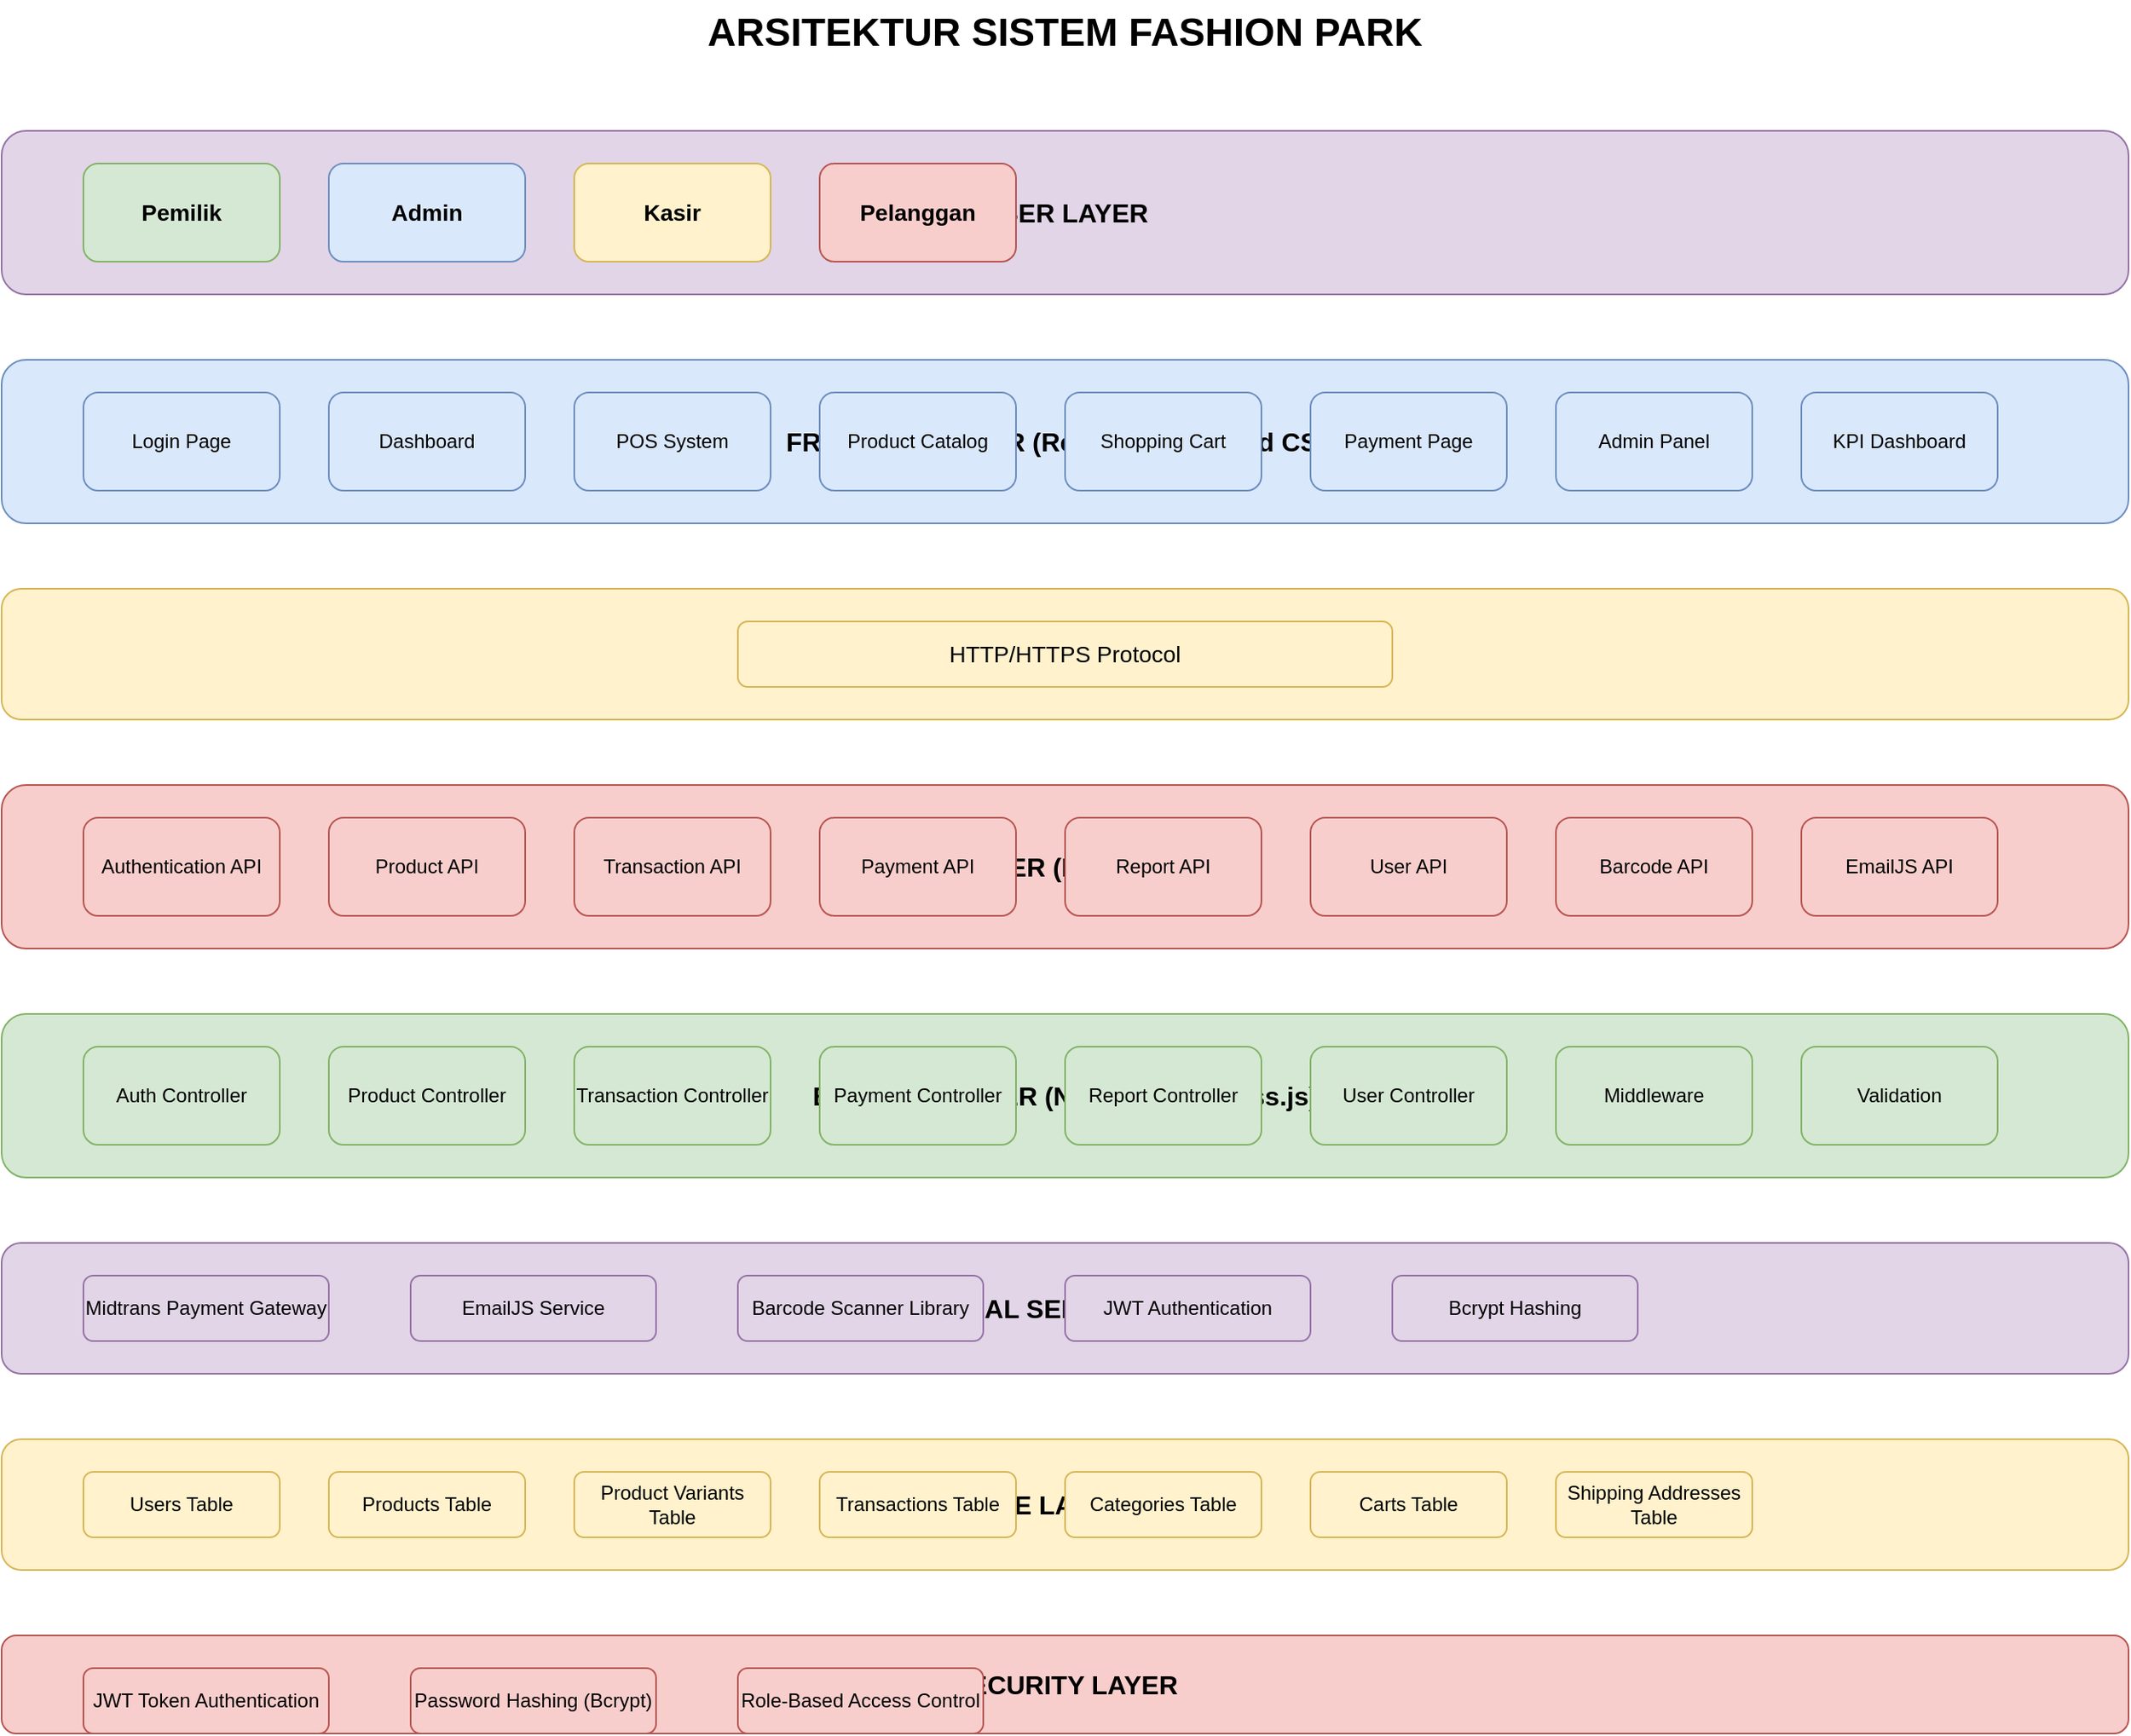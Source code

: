 <?xml version="1.0" encoding="UTF-8"?>
<mxfile version="22.1.16" type="device">
  <diagram name="Architecture Diagram" id="architecture-diagram">
    <mxGraphModel dx="1422" dy="794" grid="1" gridSize="10" guides="1" tooltips="1" connect="1" arrows="1" fold="1" page="1" pageScale="1" pageWidth="1400" pageHeight="1000" math="0" shadow="0">
      <root>
        <mxCell id="0" />
        <mxCell id="1" parent="0" />
        
        <!-- Title -->
        <mxCell id="title" value="ARSITEKTUR SISTEM FASHION PARK" style="text;html=1;strokeColor=none;fillColor=none;align=center;verticalAlign=middle;whiteSpace=wrap;rounded=0;fontSize=24;fontStyle=1;" vertex="1" parent="1">
          <mxGeometry x="400" y="20" width="600" height="40" as="geometry" />
        </mxCell>
        
        <!-- User Layer -->
        <mxCell id="user_layer" value="USER LAYER" style="rounded=1;whiteSpace=wrap;html=1;fillColor=#e1d5e7;strokeColor=#9673a6;fontSize=16;fontStyle=1;" vertex="1" parent="1">
          <mxGeometry x="50" y="100" width="1300" height="100" as="geometry" />
        </mxCell>
        
        <!-- Users -->
        <mxCell id="pemilik" value="Pemilik" style="rounded=1;whiteSpace=wrap;html=1;fillColor=#d5e8d4;strokeColor=#82b366;fontSize=14;fontStyle=1;" vertex="1" parent="1">
          <mxGeometry x="100" y="120" width="120" height="60" as="geometry" />
        </mxCell>
        
        <mxCell id="admin" value="Admin" style="rounded=1;whiteSpace=wrap;html=1;fillColor=#dae8fc;strokeColor=#6c8ebf;fontSize=14;fontStyle=1;" vertex="1" parent="1">
          <mxGeometry x="250" y="120" width="120" height="60" as="geometry" />
        </mxCell>
        
        <mxCell id="kasir" value="Kasir" style="rounded=1;whiteSpace=wrap;html=1;fillColor=#fff2cc;strokeColor=#d6b656;fontSize=14;fontStyle=1;" vertex="1" parent="1">
          <mxGeometry x="400" y="120" width="120" height="60" as="geometry" />
        </mxCell>
        
        <mxCell id="pelanggan" value="Pelanggan" style="rounded=1;whiteSpace=wrap;html=1;fillColor=#f8cecc;strokeColor=#b85450;fontSize=14;fontStyle=1;" vertex="1" parent="1">
          <mxGeometry x="550" y="120" width="120" height="60" as="geometry" />
        </mxCell>
        
        <!-- Frontend Layer -->
        <mxCell id="frontend_layer" value="FRONTEND LAYER (React.js + Tailwind CSS)" style="rounded=1;whiteSpace=wrap;html=1;fillColor=#dae8fc;strokeColor=#6c8ebf;fontSize=16;fontStyle=1;" vertex="1" parent="1">
          <mxGeometry x="50" y="240" width="1300" height="100" as="geometry" />
        </mxCell>
        
        <!-- Frontend Components -->
        <mxCell id="login_page" value="Login Page" style="rounded=1;whiteSpace=wrap;html=1;fillColor=#dae8fc;strokeColor=#6c8ebf;fontSize=12;" vertex="1" parent="1">
          <mxGeometry x="100" y="260" width="120" height="60" as="geometry" />
        </mxCell>
        
        <mxCell id="dashboard" value="Dashboard" style="rounded=1;whiteSpace=wrap;html=1;fillColor=#dae8fc;strokeColor=#6c8ebf;fontSize=12;" vertex="1" parent="1">
          <mxGeometry x="250" y="260" width="120" height="60" as="geometry" />
        </mxCell>
        
        <mxCell id="pos_system" value="POS System" style="rounded=1;whiteSpace=wrap;html=1;fillColor=#dae8fc;strokeColor=#6c8ebf;fontSize=12;" vertex="1" parent="1">
          <mxGeometry x="400" y="260" width="120" height="60" as="geometry" />
        </mxCell>
        
        <mxCell id="catalog" value="Product Catalog" style="rounded=1;whiteSpace=wrap;html=1;fillColor=#dae8fc;strokeColor=#6c8ebf;fontSize=12;" vertex="1" parent="1">
          <mxGeometry x="550" y="260" width="120" height="60" as="geometry" />
        </mxCell>
        
        <mxCell id="shopping_cart" value="Shopping Cart" style="rounded=1;whiteSpace=wrap;html=1;fillColor=#dae8fc;strokeColor=#6c8ebf;fontSize=12;" vertex="1" parent="1">
          <mxGeometry x="700" y="260" width="120" height="60" as="geometry" />
        </mxCell>
        
        <mxCell id="payment_page" value="Payment Page" style="rounded=1;whiteSpace=wrap;html=1;fillColor=#dae8fc;strokeColor=#6c8ebf;fontSize=12;" vertex="1" parent="1">
          <mxGeometry x="850" y="260" width="120" height="60" as="geometry" />
        </mxCell>
        
        <mxCell id="admin_panel" value="Admin Panel" style="rounded=1;whiteSpace=wrap;html=1;fillColor=#dae8fc;strokeColor=#6c8ebf;fontSize=12;" vertex="1" parent="1">
          <mxGeometry x="1000" y="260" width="120" height="60" as="geometry" />
        </mxCell>
        
        <mxCell id="kpi_dashboard" value="KPI Dashboard" style="rounded=1;whiteSpace=wrap;html=1;fillColor=#dae8fc;strokeColor=#6c8ebf;fontSize=12;" vertex="1" parent="1">
          <mxGeometry x="1150" y="260" width="120" height="60" as="geometry" />
        </mxCell>
        
        <!-- Internet Layer -->
        <mxCell id="internet_layer" value="INTERNET / NETWORK LAYER" style="rounded=1;whiteSpace=wrap;html=1;fillColor=#fff2cc;strokeColor=#d6b656;fontSize=16;fontStyle=1;" vertex="1" parent="1">
          <mxGeometry x="50" y="380" width="1300" height="80" as="geometry" />
        </mxCell>
        
        <mxCell id="internet" value="HTTP/HTTPS Protocol" style="rounded=1;whiteSpace=wrap;html=1;fillColor=#fff2cc;strokeColor=#d6b656;fontSize=14;" vertex="1" parent="1">
          <mxGeometry x="500" y="400" width="400" height="40" as="geometry" />
        </mxCell>
        
        <!-- API Layer -->
        <mxCell id="api_layer" value="API LAYER (RESTful API)" style="rounded=1;whiteSpace=wrap;html=1;fillColor=#f8cecc;strokeColor=#b85450;fontSize=16;fontStyle=1;" vertex="1" parent="1">
          <mxGeometry x="50" y="500" width="1300" height="100" as="geometry" />
        </mxCell>
        
        <!-- API Endpoints -->
        <mxCell id="auth_api" value="Authentication API" style="rounded=1;whiteSpace=wrap;html=1;fillColor=#f8cecc;strokeColor=#b85450;fontSize=12;" vertex="1" parent="1">
          <mxGeometry x="100" y="520" width="120" height="60" as="geometry" />
        </mxCell>
        
        <mxCell id="product_api" value="Product API" style="rounded=1;whiteSpace=wrap;html=1;fillColor=#f8cecc;strokeColor=#b85450;fontSize=12;" vertex="1" parent="1">
          <mxGeometry x="250" y="520" width="120" height="60" as="geometry" />
        </mxCell>
        
        <mxCell id="transaction_api" value="Transaction API" style="rounded=1;whiteSpace=wrap;html=1;fillColor=#f8cecc;strokeColor=#b85450;fontSize=12;" vertex="1" parent="1">
          <mxGeometry x="400" y="520" width="120" height="60" as="geometry" />
        </mxCell>
        
        <mxCell id="payment_api" value="Payment API" style="rounded=1;whiteSpace=wrap;html=1;fillColor=#f8cecc;strokeColor=#b85450;fontSize=12;" vertex="1" parent="1">
          <mxGeometry x="550" y="520" width="120" height="60" as="geometry" />
        </mxCell>
        
        <mxCell id="report_api" value="Report API" style="rounded=1;whiteSpace=wrap;html=1;fillColor=#f8cecc;strokeColor=#b85450;fontSize=12;" vertex="1" parent="1">
          <mxGeometry x="700" y="520" width="120" height="60" as="geometry" />
        </mxCell>
        
        <mxCell id="user_api" value="User API" style="rounded=1;whiteSpace=wrap;html=1;fillColor=#f8cecc;strokeColor=#b85450;fontSize=12;" vertex="1" parent="1">
          <mxGeometry x="850" y="520" width="120" height="60" as="geometry" />
        </mxCell>
        
        <mxCell id="barcode_api" value="Barcode API" style="rounded=1;whiteSpace=wrap;html=1;fillColor=#f8cecc;strokeColor=#b85450;fontSize=12;" vertex="1" parent="1">
          <mxGeometry x="1000" y="520" width="120" height="60" as="geometry" />
        </mxCell>
        
        <mxCell id="emailjs_api" value="EmailJS API" style="rounded=1;whiteSpace=wrap;html=1;fillColor=#f8cecc;strokeColor=#b85450;fontSize=12;" vertex="1" parent="1">
          <mxGeometry x="1150" y="520" width="120" height="60" as="geometry" />
        </mxCell>
        
        <!-- Backend Layer -->
        <mxCell id="backend_layer" value="BACKEND LAYER (Node.js + Express.js)" style="rounded=1;whiteSpace=wrap;html=1;fillColor=#d5e8d4;strokeColor=#82b366;fontSize=16;fontStyle=1;" vertex="1" parent="1">
          <mxGeometry x="50" y="640" width="1300" height="100" as="geometry" />
        </mxCell>
        
        <!-- Backend Components -->
        <mxCell id="auth_controller" value="Auth Controller" style="rounded=1;whiteSpace=wrap;html=1;fillColor=#d5e8d4;strokeColor=#82b366;fontSize=12;" vertex="1" parent="1">
          <mxGeometry x="100" y="660" width="120" height="60" as="geometry" />
        </mxCell>
        
        <mxCell id="product_controller" value="Product Controller" style="rounded=1;whiteSpace=wrap;html=1;fillColor=#d5e8d4;strokeColor=#82b366;fontSize=12;" vertex="1" parent="1">
          <mxGeometry x="250" y="660" width="120" height="60" as="geometry" />
        </mxCell>
        
        <mxCell id="transaction_controller" value="Transaction Controller" style="rounded=1;whiteSpace=wrap;html=1;fillColor=#d5e8d4;strokeColor=#82b366;fontSize=12;" vertex="1" parent="1">
          <mxGeometry x="400" y="660" width="120" height="60" as="geometry" />
        </mxCell>
        
        <mxCell id="payment_controller" value="Payment Controller" style="rounded=1;whiteSpace=wrap;html=1;fillColor=#d5e8d4;strokeColor=#82b366;fontSize=12;" vertex="1" parent="1">
          <mxGeometry x="550" y="660" width="120" height="60" as="geometry" />
        </mxCell>
        
        <mxCell id="report_controller" value="Report Controller" style="rounded=1;whiteSpace=wrap;html=1;fillColor=#d5e8d4;strokeColor=#82b366;fontSize=12;" vertex="1" parent="1">
          <mxGeometry x="700" y="660" width="120" height="60" as="geometry" />
        </mxCell>
        
        <mxCell id="user_controller" value="User Controller" style="rounded=1;whiteSpace=wrap;html=1;fillColor=#d5e8d4;strokeColor=#82b366;fontSize=12;" vertex="1" parent="1">
          <mxGeometry x="850" y="660" width="120" height="60" as="geometry" />
        </mxCell>
        
        <mxCell id="middleware" value="Middleware" style="rounded=1;whiteSpace=wrap;html=1;fillColor=#d5e8d4;strokeColor=#82b366;fontSize=12;" vertex="1" parent="1">
          <mxGeometry x="1000" y="660" width="120" height="60" as="geometry" />
        </mxCell>
        
        <mxCell id="validation" value="Validation" style="rounded=1;whiteSpace=wrap;html=1;fillColor=#d5e8d4;strokeColor=#82b366;fontSize=12;" vertex="1" parent="1">
          <mxGeometry x="1150" y="660" width="120" height="60" as="geometry" />
        </mxCell>
        
        <!-- External Services Layer -->
        <mxCell id="external_layer" value="EXTERNAL SERVICES LAYER" style="rounded=1;whiteSpace=wrap;html=1;fillColor=#e1d5e7;strokeColor=#9673a6;fontSize=16;fontStyle=1;" vertex="1" parent="1">
          <mxGeometry x="50" y="780" width="1300" height="80" as="geometry" />
        </mxCell>
        
        <!-- External Services -->
        <mxCell id="midtrans" value="Midtrans Payment Gateway" style="rounded=1;whiteSpace=wrap;html=1;fillColor=#e1d5e7;strokeColor=#9673a6;fontSize=12;" vertex="1" parent="1">
          <mxGeometry x="100" y="800" width="150" height="40" as="geometry" />
        </mxCell>
        
        <mxCell id="emailjs" value="EmailJS Service" style="rounded=1;whiteSpace=wrap;html=1;fillColor=#e1d5e7;strokeColor=#9673a6;fontSize=12;" vertex="1" parent="1">
          <mxGeometry x="300" y="800" width="150" height="40" as="geometry" />
        </mxCell>
        
        <mxCell id="barcode_scanner" value="Barcode Scanner Library" style="rounded=1;whiteSpace=wrap;html=1;fillColor=#e1d5e7;strokeColor=#9673a6;fontSize=12;" vertex="1" parent="1">
          <mxGeometry x="500" y="800" width="150" height="40" as="geometry" />
        </mxCell>
        
        <mxCell id="jwt" value="JWT Authentication" style="rounded=1;whiteSpace=wrap;html=1;fillColor=#e1d5e7;strokeColor=#9673a6;fontSize=12;" vertex="1" parent="1">
          <mxGeometry x="700" y="800" width="150" height="40" as="geometry" />
        </mxCell>
        
        <mxCell id="bcrypt" value="Bcrypt Hashing" style="rounded=1;whiteSpace=wrap;html=1;fillColor=#e1d5e7;strokeColor=#9673a6;fontSize=12;" vertex="1" parent="1">
          <mxGeometry x="900" y="800" width="150" height="40" as="geometry" />
        </mxCell>
        
        <!-- Database Layer -->
        <mxCell id="database_layer" value="DATABASE LAYER (MySQL)" style="rounded=1;whiteSpace=wrap;html=1;fillColor=#fff2cc;strokeColor=#d6b656;fontSize=16;fontStyle=1;" vertex="1" parent="1">
          <mxGeometry x="50" y="900" width="1300" height="80" as="geometry" />
        </mxCell>
        
        <!-- Database Tables -->
        <mxCell id="users_table" value="Users Table" style="rounded=1;whiteSpace=wrap;html=1;fillColor=#fff2cc;strokeColor=#d6b656;fontSize=12;" vertex="1" parent="1">
          <mxGeometry x="100" y="920" width="120" height="40" as="geometry" />
        </mxCell>
        
        <mxCell id="products_table" value="Products Table" style="rounded=1;whiteSpace=wrap;html=1;fillColor=#fff2cc;strokeColor=#d6b656;fontSize=12;" vertex="1" parent="1">
          <mxGeometry x="250" y="920" width="120" height="40" as="geometry" />
        </mxCell>
        
        <mxCell id="variants_table" value="Product Variants Table" style="rounded=1;whiteSpace=wrap;html=1;fillColor=#fff2cc;strokeColor=#d6b656;fontSize=12;" vertex="1" parent="1">
          <mxGeometry x="400" y="920" width="120" height="40" as="geometry" />
        </mxCell>
        
        <mxCell id="transactions_table" value="Transactions Table" style="rounded=1;whiteSpace=wrap;html=1;fillColor=#fff2cc;strokeColor=#d6b656;fontSize=12;" vertex="1" parent="1">
          <mxGeometry x="550" y="920" width="120" height="40" as="geometry" />
        </mxCell>
        
        <mxCell id="categories_table" value="Categories Table" style="rounded=1;whiteSpace=wrap;html=1;fillColor=#fff2cc;strokeColor=#d6b656;fontSize=12;" vertex="1" parent="1">
          <mxGeometry x="700" y="920" width="120" height="40" as="geometry" />
        </mxCell>
        
        <mxCell id="carts_table" value="Carts Table" style="rounded=1;whiteSpace=wrap;html=1;fillColor=#fff2cc;strokeColor=#d6b656;fontSize=12;" vertex="1" parent="1">
          <mxGeometry x="850" y="920" width="120" height="40" as="geometry" />
        </mxCell>
        
        <mxCell id="shipping_table" value="Shipping Addresses Table" style="rounded=1;whiteSpace=wrap;html=1;fillColor=#fff2cc;strokeColor=#d6b656;fontSize=12;" vertex="1" parent="1">
          <mxGeometry x="1000" y="920" width="120" height="40" as="geometry" />
        </mxCell>
        
        <!-- Security Layer -->
        <mxCell id="security_layer" value="SECURITY LAYER" style="rounded=1;whiteSpace=wrap;html=1;fillColor=#f8cecc;strokeColor=#b85450;fontSize=16;fontStyle=1;" vertex="1" parent="1">
          <mxGeometry x="50" y="1020" width="1300" height="60" as="geometry" />
        </mxCell>
        
        <!-- Security Components -->
        <mxCell id="jwt_auth" value="JWT Token Authentication" style="rounded=1;whiteSpace=wrap;html=1;fillColor=#f8cecc;strokeColor=#b85450;fontSize=12;" vertex="1" parent="1">
          <mxGeometry x="100" y="1040" width="150" height="40" as="geometry" />
        </mxCell>
        
        <mxCell id="password_hash" value="Password Hashing (Bcrypt)" style="rounded=1;whiteSpace=wrap;html=1;fillColor=#f8cecc;strokeColor=#b85450;fontSize=12;" vertex="1" parent="1">
          <mxGeometry x="300" y="1040" width="150" height="40" as="geometry" />
        </mxCell>
        
        <mxCell id="role_based" value="Role-Based Access Control" style="rounded=1;whiteSpace=wrap;html=1;fillColor=#f8cecc;strokeColor=#b85450;fontSize=12;" vertex="1" parent="1">
          <mxGeometry x="500" y="1040" width="150" height="40" as="geometry" />
        </mxCell>
        
        <mxCell id="input_validation" value="Input Validation & Sanitization" style="rounded=1;whiteSpace=wrap;html=1;fillColor=#f8cecc;strokeColor=#b85450;fontSize=12;" vertex="1" parent="1">
          <mxGeometry x="700" y="1040" width="150" height="40" as="geometry" />
        </mxCell>
        
        <mxCell id="https" value="HTTPS Encryption" style="rounded=1;whiteSpace=wrap;html=1;fillColor=#f8cecc;strokeColor=#b85450;fontSize=12;" vertex="1" parent="1">
          <mxGeometry x="900" y="1040" width="150" height="40" as="geometry" />
        </mxCell>
        
        <!-- Connections -->
        <!-- User to Frontend -->
        <mxCell id="edge1" edge="1" parent="1" source="pemilik" target="kpi_dashboard">
          <mxGeometry relative="1" as="geometry" />
        </mxCell>
        
        <mxCell id="edge2" edge="1" parent="1" source="admin" target="admin_panel">
          <mxGeometry relative="1" as="geometry" />
        </mxCell>
        
        <mxCell id="edge3" edge="1" parent="1" source="kasir" target="pos_system">
          <mxGeometry relative="1" as="geometry" />
        </mxCell>
        
        <mxCell id="edge4" edge="1" parent="1" source="pelanggan" target="catalog">
          <mxGeometry relative="1" as="geometry" />
        </mxCell>
        
        <!-- Frontend to Internet -->
        <mxCell id="edge5" edge="1" parent="1" source="kpi_dashboard" target="internet">
          <mxGeometry relative="1" as="geometry" />
        </mxCell>
        
        <mxCell id="edge6" edge="1" parent="1" source="admin_panel" target="internet">
          <mxGeometry relative="1" as="geometry" />
        </mxCell>
        
        <mxCell id="edge7" edge="1" parent="1" source="pos_system" target="internet">
          <mxGeometry relative="1" as="geometry" />
        </mxCell>
        
        <mxCell id="edge8" edge="1" parent="1" source="catalog" target="internet">
          <mxGeometry relative="1" as="geometry" />
        </mxCell>
        
        <!-- Internet to API -->
        <mxCell id="edge9" edge="1" parent="1" source="internet" target="auth_api">
          <mxGeometry relative="1" as="geometry" />
        </mxCell>
        
        <mxCell id="edge10" edge="1" parent="1" source="internet" target="product_api">
          <mxGeometry relative="1" as="geometry" />
        </mxCell>
        
        <mxCell id="edge11" edge="1" parent="1" source="internet" target="transaction_api">
          <mxGeometry relative="1" as="geometry" />
        </mxCell>
        
        <mxCell id="edge12" edge="1" parent="1" source="internet" target="payment_api">
          <mxGeometry relative="1" as="geometry" />
        </mxCell>
        
        <!-- API to Backend -->
        <mxCell id="edge13" edge="1" parent="1" source="auth_api" target="auth_controller">
          <mxGeometry relative="1" as="geometry" />
        </mxCell>
        
        <mxCell id="edge14" edge="1" parent="1" source="product_api" target="product_controller">
          <mxGeometry relative="1" as="geometry" />
        </mxCell>
        
        <mxCell id="edge15" edge="1" parent="1" source="transaction_api" target="transaction_controller">
          <mxGeometry relative="1" as="geometry" />
        </mxCell>
        
        <mxCell id="edge16" edge="1" parent="1" source="payment_api" target="payment_controller">
          <mxGeometry relative="1" as="geometry" />
        </mxCell>
        
        <!-- Backend to External Services -->
        <mxCell id="edge17" edge="1" parent="1" source="payment_controller" target="midtrans">
          <mxGeometry relative="1" as="geometry" />
        </mxCell>
        
        <mxCell id="edge18" edge="1" parent="1" source="auth_controller" target="emailjs">
          <mxGeometry relative="1" as="geometry" />
        </mxCell>
        
        <mxCell id="edge19" edge="1" parent="1" source="product_controller" target="barcode_scanner">
          <mxGeometry relative="1" as="geometry" />
        </mxCell>
        
        <!-- Backend to Database -->
        <mxCell id="edge20" edge="1" parent="1" source="auth_controller" target="users_table">
          <mxGeometry relative="1" as="geometry" />
        </mxCell>
        
        <mxCell id="edge21" edge="1" parent="1" source="product_controller" target="products_table">
          <mxGeometry relative="1" as="geometry" />
        </mxCell>
        
        <mxCell id="edge22" edge="1" parent="1" source="product_controller" target="variants_table">
          <mxGeometry relative="1" as="geometry" />
        </mxCell>
        
        <mxCell id="edge23" edge="1" parent="1" source="transaction_controller" target="transactions_table">
          <mxGeometry relative="1" as="geometry" />
        </mxCell>
        
        <!-- Security Connections -->
        <mxCell id="edge24" edge="1" parent="1" source="jwt_auth" target="middleware">
          <mxGeometry relative="1" as="geometry" />
        </mxCell>
        
        <mxCell id="edge25" edge="1" parent="1" source="password_hash" target="validation">
          <mxGeometry relative="1" as="geometry" />
        </mxCell>
        
        <!-- Legend -->
        <mxCell id="legend" value="KETERANGAN ARSITEKTUR:" style="text;html=1;strokeColor=none;fillColor=none;align=left;verticalAlign=middle;whiteSpace=wrap;rounded=0;fontSize=14;fontStyle=1;" vertex="1" parent="1">
          <mxGeometry x="50" y="1120" width="300" height="30" as="geometry" />
        </mxCell>
        
        <mxCell id="legend_user" value="User Layer: Interface pengguna dengan sistem" style="text;html=1;strokeColor=none;fillColor=#e1d5e7;align=left;verticalAlign=middle;whiteSpace=wrap;rounded=0;fontSize=12;" vertex="1" parent="1">
          <mxGeometry x="50" y="1150" width="350" height="20" as="geometry" />
        </mxCell>
        
        <mxCell id="legend_frontend" value="Frontend Layer: Tampilan web menggunakan React.js" style="text;html=1;strokeColor=none;fillColor=#dae8fc;align=left;verticalAlign=middle;whiteSpace=wrap;rounded=0;fontSize=12;" vertex="1" parent="1">
          <mxGeometry x="50" y="1170" width="350" height="20" as="geometry" />
        </mxCell>
        
        <mxCell id="legend_api" value="API Layer: Jembatan komunikasi frontend-backend" style="text;html=1;strokeColor=none;fillColor=#f8cecc;align=left;verticalAlign=middle;whiteSpace=wrap;rounded=0;fontSize=12;" vertex="1" parent="1">
          <mxGeometry x="50" y="1190" width="350" height="20" as="geometry" />
        </mxCell>
        
        <mxCell id="legend_backend" value="Backend Layer: Logika bisnis menggunakan Node.js" style="text;html=1;strokeColor=none;fillColor=#d5e8d4;align=left;verticalAlign=middle;whiteSpace=wrap;rounded=0;fontSize=12;" vertex="1" parent="1">
          <mxGeometry x="50" y="1210" width="350" height="20" as="geometry" />
        </mxCell>
        
        <mxCell id="legend_external" value="External Services: Integrasi dengan layanan pihak ketiga" style="text;html=1;strokeColor=none;fillColor=#e1d5e7;align=left;verticalAlign=middle;whiteSpace=wrap;rounded=0;fontSize=12;" vertex="1" parent="1">
          <mxGeometry x="50" y="1230" width="350" height="20" as="geometry" />
        </mxCell>
        
        <mxCell id="legend_database" value="Database Layer: Penyimpanan data menggunakan MySQL" style="text;html=1;strokeColor=none;fillColor=#fff2cc;align=left;verticalAlign=middle;whiteSpace=wrap;rounded=0;fontSize=12;" vertex="1" parent="1">
          <mxGeometry x="50" y="1250" width="350" height="20" as="geometry" />
        </mxCell>
        
        <mxCell id="legend_security" value="Security Layer: Keamanan dan autentikasi sistem" style="text;html=1;strokeColor=none;fillColor=#f8cecc;align=left;verticalAlign=middle;whiteSpace=wrap;rounded=0;fontSize=12;" vertex="1" parent="1">
          <mxGeometry x="50" y="1270" width="350" height="20" as="geometry" />
        </mxCell>
        
      </root>
    </mxGraphModel>
  </diagram>
</mxfile>
